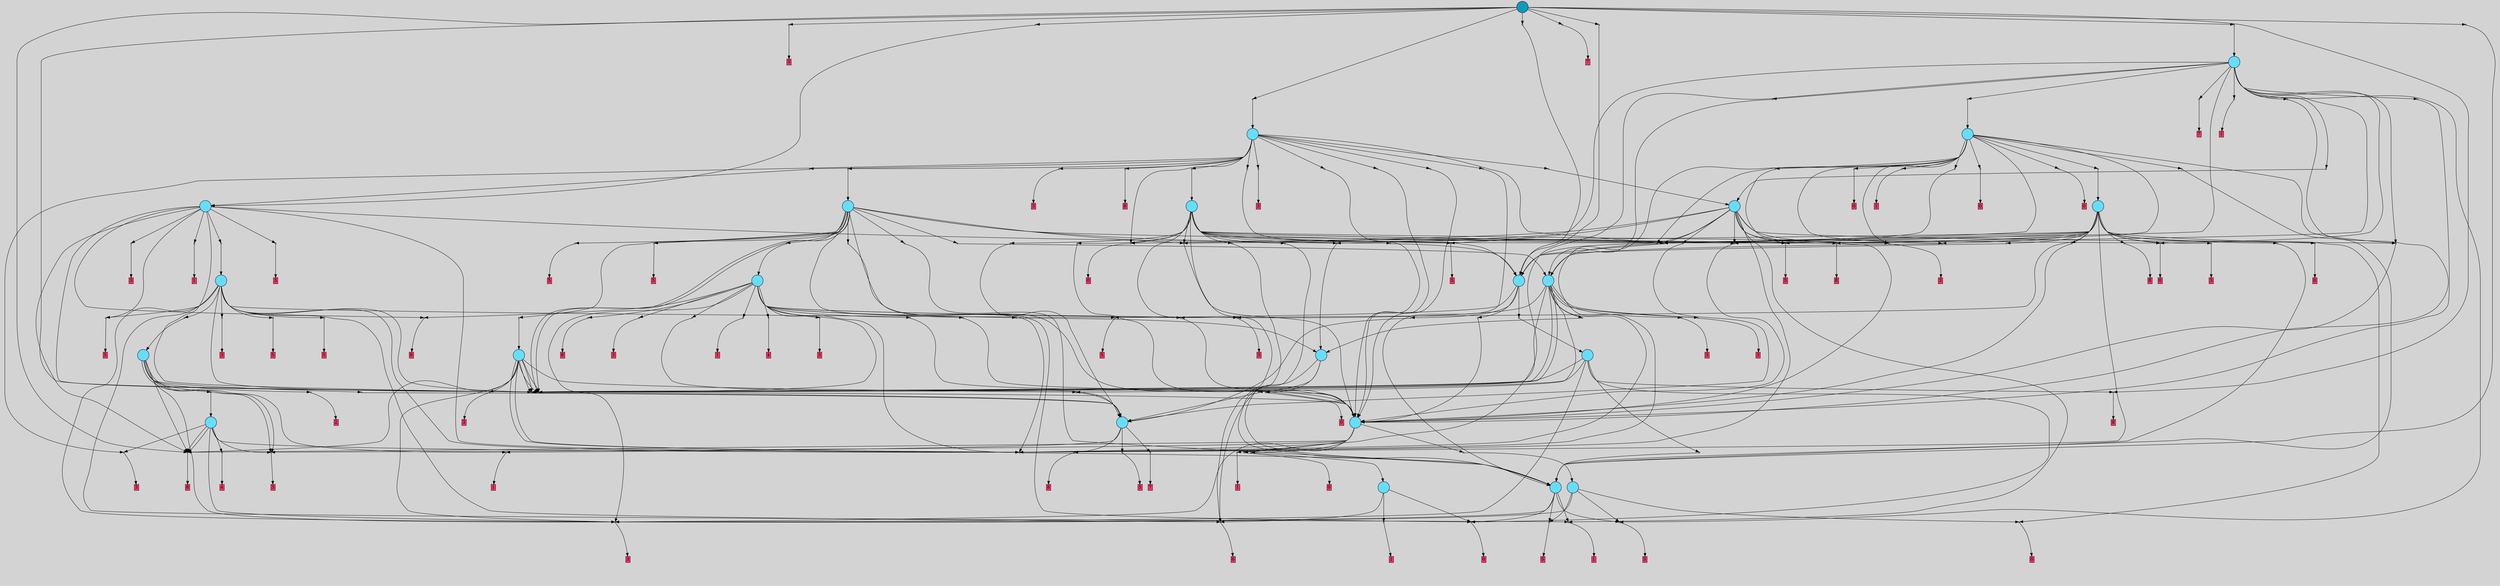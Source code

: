 // File exported with GEGELATI v1.3.1
// On the 2024-07-09 18:42:30
// With the MARL::MarlTPGGraphDotExporter
digraph{
	graph[pad = "0.212, 0.055" bgcolor = lightgray]
	node[shape=circle style = filled label = ""]
		T0 [fillcolor="#66ddff"]
		T19 [fillcolor="#66ddff"]
		T26 [fillcolor="#66ddff"]
		T32 [fillcolor="#66ddff"]
		T38 [fillcolor="#66ddff"]
		T47 [fillcolor="#66ddff"]
		T57 [fillcolor="#66ddff"]
		T74 [fillcolor="#66ddff"]
		T102 [fillcolor="#66ddff"]
		T117 [fillcolor="#66ddff"]
		T121 [fillcolor="#66ddff"]
		T123 [fillcolor="#66ddff"]
		T135 [fillcolor="#66ddff"]
		T148 [fillcolor="#66ddff"]
		T192 [fillcolor="#66ddff"]
		T202 [fillcolor="#66ddff"]
		T235 [fillcolor="#66ddff"]
		T241 [fillcolor="#66ddff"]
		T270 [fillcolor="#66ddff"]
		T276 [fillcolor="#66ddff"]
		T309 [fillcolor="#66ddff"]
		T319 [fillcolor="#66ddff"]
		T369 [fillcolor="#1199bb"]
		P14982 [fillcolor="#cccccc" shape=point] //
		I14982 [shape=box style=invis label="3|5&3|7#0|1&#92;n4|1&0|7#4|5&#92;n1|3&1|4#2|3&#92;n1|1&0|2#3|4&#92;n7|3&3|3#0|1&#92;n3|7&2|7#2|6&#92;n3|3&2|3#4|0&#92;n1|3&0|3#2|5&#92;n8|2&0|5#1|4&#92;n6|7&1|7#0|6&#92;n"]
		P14982 -> I14982[style=invis]
		A7862 [fillcolor="#ff3366" shape=box margin=0.03 width=0 height=0 label="0"]
		T0 -> P14982 -> A7862
		P14983 [fillcolor="#cccccc" shape=point] //
		I14983 [shape=box style=invis label="6|0&3|0#2|1&#92;n1|7&3|1#3|1&#92;n5|4&0|4#0|7&#92;n0|3&1|2#2|2&#92;n4|6&2|4#4|0&#92;n7|6&3|5#2|5&#92;n"]
		P14983 -> I14983[style=invis]
		A7863 [fillcolor="#ff3366" shape=box margin=0.03 width=0 height=0 label="1"]
		T0 -> P14983 -> A7863
		P14984 [fillcolor="#cccccc" shape=point] //
		I14984 [shape=box style=invis label="3|1&0|4#3|4&#92;n1|2&4|5#2|0&#92;n6|4&2|5#3|5&#92;n"]
		P14984 -> I14984[style=invis]
		A7864 [fillcolor="#ff3366" shape=box margin=0.03 width=0 height=0 label="6"]
		T0 -> P14984 -> A7864
		P14985 [fillcolor="#cccccc" shape=point] //
		I14985 [shape=box style=invis label="6|3&0|3#4|1&#92;n"]
		P14985 -> I14985[style=invis]
		A7865 [fillcolor="#ff3366" shape=box margin=0.03 width=0 height=0 label="7"]
		T19 -> P14985 -> A7865
		P14986 [fillcolor="#cccccc" shape=point] //
		I14986 [shape=box style=invis label="4|0&4|3#3|2&#92;n7|0&1|3#0|3&#92;n7|2&4|1#0|1&#92;n"]
		P14986 -> I14986[style=invis]
		A7866 [fillcolor="#ff3366" shape=box margin=0.03 width=0 height=0 label="8"]
		T19 -> P14986 -> A7866
		P14987 [fillcolor="#cccccc" shape=point] //
		I14987 [shape=box style=invis label="7|0&2|5#3|2&#92;n2|6&1|6#2|5&#92;n2|3&2|3#4|5&#92;n"]
		P14987 -> I14987[style=invis]
		A7867 [fillcolor="#ff3366" shape=box margin=0.03 width=0 height=0 label="3"]
		T19 -> P14987 -> A7867
		P14988 [fillcolor="#cccccc" shape=point] //
		I14988 [shape=box style=invis label="6|0&3|0#2|1&#92;n6|5&3|4#4|0&#92;n1|7&3|1#3|1&#92;n7|6&3|5#2|5&#92;n0|3&1|2#2|2&#92;n4|0&2|4#4|0&#92;n5|4&0|4#0|7&#92;n"]
		P14988 -> I14988[style=invis]
		A7868 [fillcolor="#ff3366" shape=box margin=0.03 width=0 height=0 label="1"]
		T19 -> P14988 -> A7868
		P14989 [fillcolor="#cccccc" shape=point] //
		I14989 [shape=box style=invis label="5|4&2|5#3|6&#92;n7|0&2|5#3|2&#92;n2|6&1|6#2|5&#92;n"]
		P14989 -> I14989[style=invis]
		A7869 [fillcolor="#ff3366" shape=box margin=0.03 width=0 height=0 label="3"]
		T26 -> P14989 -> A7869
		P14990 [fillcolor="#cccccc" shape=point] //
		I14990 [shape=box style=invis label="1|6&4|3#1|7&#92;n1|3&0|6#3|3&#92;n2|6&3|3#1|2&#92;n5|6&2|2#3|0&#92;n4|6&3|7#0|1&#92;n3|2&4|2#2|1&#92;n8|3&1|6#4|3&#92;n"]
		P14990 -> I14990[style=invis]
		A7870 [fillcolor="#ff3366" shape=box margin=0.03 width=0 height=0 label="5"]
		T26 -> P14990 -> A7870
		P14991 [fillcolor="#cccccc" shape=point] //
		I14991 [shape=box style=invis label="7|0&2|1#0|2&#92;n0|4&1|4#4|6&#92;n7|1&3|3#4|3&#92;n4|6&2|2#1|1&#92;n4|7&3|5#1|3&#92;n1|4&0|7#0|3&#92;n8|3&2|6#4|5&#92;n"]
		P14991 -> I14991[style=invis]
		A7871 [fillcolor="#ff3366" shape=box margin=0.03 width=0 height=0 label="5"]
		T26 -> P14991 -> A7871
		T26 -> P14982
		P14992 [fillcolor="#cccccc" shape=point] //
		I14992 [shape=box style=invis label="6|2&4|0#0|0&#92;n6|1&1|4#0|6&#92;n2|4&3|1#1|6&#92;n2|1&1|3#4|3&#92;n6|4&1|7#0|2&#92;n7|2&0|3#4|5&#92;n5|7&1|4#0|1&#92;n0|2&2|6#1|4&#92;n7|1&1|0#1|7&#92;n2|7&3|3#1|4&#92;n"]
		P14992 -> I14992[style=invis]
		A7872 [fillcolor="#ff3366" shape=box margin=0.03 width=0 height=0 label="1"]
		T26 -> P14992 -> A7872
		T32 -> P14990
		T32 -> P14991
		T32 -> P14989
		P14993 [fillcolor="#cccccc" shape=point] //
		I14993 [shape=box style=invis label="0|3&0|6#2|2&#92;n5|3&2|6#0|2&#92;n6|0&4|1#1|4&#92;n8|4&2|6#4|6&#92;n2|4&2|7#2|4&#92;n2|4&4|6#3|2&#92;n"]
		P14993 -> I14993[style=invis]
		A7873 [fillcolor="#ff3366" shape=box margin=0.03 width=0 height=0 label="0"]
		T32 -> P14993 -> A7873
		T38 -> P14984
		P14994 [fillcolor="#cccccc" shape=point] //
		I14994 [shape=box style=invis label="8|1&3|4#2|4&#92;n4|4&1|6#4|0&#92;n5|0&4|5#2|3&#92;n1|7&1|2#1|5&#92;n1|1&1|5#3|4&#92;n1|6&1|5#0|7&#92;n3|3&2|7#2|3&#92;n"]
		P14994 -> I14994[style=invis]
		A7874 [fillcolor="#ff3366" shape=box margin=0.03 width=0 height=0 label="0"]
		T38 -> P14994 -> A7874
		P14995 [fillcolor="#cccccc" shape=point] //
		I14995 [shape=box style=invis label="3|0&0|2#4|7&#92;n7|4&4|3#2|0&#92;n5|4&0|6#3|4&#92;n8|0&4|2#2|3&#92;n2|6&2|5#2|5&#92;n"]
		P14995 -> I14995[style=invis]
		T38 -> P14995 -> T19
		P14996 [fillcolor="#cccccc" shape=point] //
		I14996 [shape=box style=invis label="2|0&4|2#1|2&#92;n2|7&1|1#1|3&#92;n8|1&0|0#1|0&#92;n4|6&4|6#2|6&#92;n"]
		P14996 -> I14996[style=invis]
		T47 -> P14996 -> T32
		P14997 [fillcolor="#cccccc" shape=point] //
		I14997 [shape=box style=invis label="0|0&1|4#1|6&#92;n"]
		P14997 -> I14997[style=invis]
		A7875 [fillcolor="#ff3366" shape=box margin=0.03 width=0 height=0 label="3"]
		T47 -> P14997 -> A7875
		P14998 [fillcolor="#cccccc" shape=point] //
		I14998 [shape=box style=invis label="7|2&4|4#2|4&#92;n0|0&1|4#1|2&#92;n5|1&4|6#4|2&#92;n2|3&4|2#4|5&#92;n0|2&1|5#3|6&#92;n6|1&1|3#4|3&#92;n5|7&2|3#1|1&#92;n"]
		P14998 -> I14998[style=invis]
		T47 -> P14998 -> T0
		P14999 [fillcolor="#cccccc" shape=point] //
		I14999 [shape=box style=invis label="8|0&2|1#1|2&#92;n"]
		P14999 -> I14999[style=invis]
		A7876 [fillcolor="#ff3366" shape=box margin=0.03 width=0 height=0 label="8"]
		T47 -> P14999 -> A7876
		P15000 [fillcolor="#cccccc" shape=point] //
		I15000 [shape=box style=invis label="3|2&1|7#2|3&#92;n1|2&0|1#2|3&#92;n7|7&3|4#0|6&#92;n1|5&2|6#2|6&#92;n6|7&1|7#0|7&#92;n7|0&3|4#2|3&#92;n8|2&4|1#1|4&#92;n0|4&3|7#1|1&#92;n"]
		P15000 -> I15000[style=invis]
		A7877 [fillcolor="#ff3366" shape=box margin=0.03 width=0 height=0 label="0"]
		T47 -> P15000 -> A7877
		P15001 [fillcolor="#cccccc" shape=point] //
		I15001 [shape=box style=invis label="6|0&3|0#2|1&#92;n5|6&0|4#0|7&#92;n0|3&1|2#2|2&#92;n1|1&3|1#3|1&#92;n6|5&3|0#4|3&#92;n4|2&2|2#4|1&#92;n"]
		P15001 -> I15001[style=invis]
		A7878 [fillcolor="#ff3366" shape=box margin=0.03 width=0 height=0 label="1"]
		T47 -> P15001 -> A7878
		T47 -> P14989
		P15002 [fillcolor="#cccccc" shape=point] //
		I15002 [shape=box style=invis label="2|6&1|6#1|5&#92;n7|0&2|5#3|2&#92;n"]
		P15002 -> I15002[style=invis]
		A7879 [fillcolor="#ff3366" shape=box margin=0.03 width=0 height=0 label="3"]
		T57 -> P15002 -> A7879
		P15003 [fillcolor="#cccccc" shape=point] //
		I15003 [shape=box style=invis label="2|0&4|4#3|0&#92;n"]
		P15003 -> I15003[style=invis]
		T57 -> P15003 -> T26
		T57 -> P14999
		T57 -> P14989
		T57 -> P14997
		P15004 [fillcolor="#cccccc" shape=point] //
		I15004 [shape=box style=invis label="6|2&1|3#4|3&#92;n0|3&4|2#4|5&#92;n1|3&0|4#2|6&#92;n5|4&2|3#1|1&#92;n3|6&0|5#0|4&#92;n2|4&1|6#0|4&#92;n5|3&4|0#3|1&#92;n0|1&4|3#3|4&#92;n5|1&2|0#3|2&#92;n"]
		P15004 -> I15004[style=invis]
		A7880 [fillcolor="#ff3366" shape=box margin=0.03 width=0 height=0 label="4"]
		T57 -> P15004 -> A7880
		T57 -> P14999
		T74 -> P14997
		T74 -> P14999
		P15005 [fillcolor="#cccccc" shape=point] //
		I15005 [shape=box style=invis label="6|7&1|7#0|7&#92;n1|2&0|1#2|3&#92;n7|7&3|4#0|6&#92;n3|3&1|7#2|3&#92;n7|0&3|4#2|3&#92;n8|2&4|1#1|4&#92;n0|4&3|7#1|1&#92;n"]
		P15005 -> I15005[style=invis]
		T74 -> P15005 -> T57
		P15006 [fillcolor="#cccccc" shape=point] //
		I15006 [shape=box style=invis label="2|6&3|0#1|7&#92;n2|6&2|5#4|5&#92;n7|4&4|3#2|0&#92;n8|0&4|2#2|3&#92;n5|4&0|6#3|4&#92;n3|0&0|2#1|7&#92;n"]
		P15006 -> I15006[style=invis]
		A7881 [fillcolor="#ff3366" shape=box margin=0.03 width=0 height=0 label="2"]
		T74 -> P15006 -> A7881
		T74 -> P14997
		T74 -> P14989
		P15007 [fillcolor="#cccccc" shape=point] //
		I15007 [shape=box style=invis label="4|5&2|1#0|5&#92;n8|0&2|1#1|2&#92;n"]
		P15007 -> I15007[style=invis]
		T74 -> P15007 -> T19
		T74 -> P14988
		P15008 [fillcolor="#cccccc" shape=point] //
		I15008 [shape=box style=invis label="7|6&2|4#2|1&#92;n5|3&2|5#3|6&#92;n7|0&2|5#3|0&#92;n7|0&0|6#2|4&#92;n2|7&3|5#0|5&#92;n"]
		P15008 -> I15008[style=invis]
		A7882 [fillcolor="#ff3366" shape=box margin=0.03 width=0 height=0 label="3"]
		T102 -> P15008 -> A7882
		P15009 [fillcolor="#cccccc" shape=point] //
		I15009 [shape=box style=invis label="5|5&3|7#3|0&#92;n8|3&1|2#0|4&#92;n8|3&1|6#4|3&#92;n4|6&0|7#0|1&#92;n3|2&0|2#2|1&#92;n3|5&0|2#2|6&#92;n1|6&4|3#0|3&#92;n5|0&4|0#2|2&#92;n7|3&0|7#1|7&#92;n0|4&4|6#1|7&#92;n"]
		P15009 -> I15009[style=invis]
		A7883 [fillcolor="#ff3366" shape=box margin=0.03 width=0 height=0 label="5"]
		T102 -> P15009 -> A7883
		P15010 [fillcolor="#cccccc" shape=point] //
		I15010 [shape=box style=invis label="6|0&1|5#0|1&#92;n3|2&4|2#2|1&#92;n5|6&2|2#3|0&#92;n1|6&4|3#1|7&#92;n4|6&3|7#0|1&#92;n2|6&3|3#1|2&#92;n3|7&2|2#0|0&#92;n8|3&1|6#4|3&#92;n"]
		P15010 -> I15010[style=invis]
		A7884 [fillcolor="#ff3366" shape=box margin=0.03 width=0 height=0 label="5"]
		T102 -> P15010 -> A7884
		P15011 [fillcolor="#cccccc" shape=point] //
		I15011 [shape=box style=invis label="1|0&4|5#2|5&#92;n1|4&3|0#0|0&#92;n3|5&0|2#4|5&#92;n3|7&2|2#3|3&#92;n4|7&0|3#0|2&#92;n"]
		P15011 -> I15011[style=invis]
		T102 -> P15011 -> T74
		T102 -> P14992
		P15012 [fillcolor="#cccccc" shape=point] //
		I15012 [shape=box style=invis label="0|6&2|2#4|1&#92;n0|6&4|4#4|6&#92;n7|5&2|1#0|2&#92;n0|0&2|4#2|5&#92;n8|3&2|6#4|5&#92;n4|7&1|1#1|5&#92;n4|7&3|3#1|3&#92;n4|7&2|3#0|3&#92;n"]
		P15012 -> I15012[style=invis]
		A7885 [fillcolor="#ff3366" shape=box margin=0.03 width=0 height=0 label="5"]
		T102 -> P15012 -> A7885
		P15013 [fillcolor="#cccccc" shape=point] //
		I15013 [shape=box style=invis label="0|0&1|1#1|6&#92;n"]
		P15013 -> I15013[style=invis]
		T102 -> P15013 -> T47
		P15014 [fillcolor="#cccccc" shape=point] //
		I15014 [shape=box style=invis label="6|0&1|1#0|1&#92;n1|3&0|6#3|3&#92;n2|6&3|3#1|2&#92;n5|6&2|2#3|0&#92;n1|6&4|3#1|7&#92;n4|6&3|7#0|1&#92;n3|2&4|2#2|1&#92;n8|3&1|6#4|3&#92;n"]
		P15014 -> I15014[style=invis]
		A7886 [fillcolor="#ff3366" shape=box margin=0.03 width=0 height=0 label="5"]
		T102 -> P15014 -> A7886
		T102 -> P14989
		T102 -> P15003
		P15015 [fillcolor="#cccccc" shape=point] //
		I15015 [shape=box style=invis label="5|7&2|0#4|5&#92;n0|5&4|6#3|0&#92;n8|0&2|3#3|6&#92;n"]
		P15015 -> I15015[style=invis]
		T102 -> P15015 -> T19
		T102 -> P14984
		T117 -> P15015
		P15016 [fillcolor="#cccccc" shape=point] //
		I15016 [shape=box style=invis label="7|0&4|4#3|0&#92;n5|3&0|7#3|3&#92;n"]
		P15016 -> I15016[style=invis]
		T117 -> P15016 -> T26
		T117 -> P15013
		T117 -> P14982
		T117 -> P14989
		P15017 [fillcolor="#cccccc" shape=point] //
		I15017 [shape=box style=invis label="6|0&2|1#1|2&#92;n"]
		P15017 -> I15017[style=invis]
		A7887 [fillcolor="#ff3366" shape=box margin=0.03 width=0 height=0 label="8"]
		T117 -> P15017 -> A7887
		P15018 [fillcolor="#cccccc" shape=point] //
		I15018 [shape=box style=invis label="7|0&4|1#3|1&#92;n8|2&2|2#0|7&#92;n7|7&4|3#4|1&#92;n"]
		P15018 -> I15018[style=invis]
		T121 -> P15018 -> T38
		T121 -> P15013
		T121 -> P15015
		P15019 [fillcolor="#cccccc" shape=point] //
		I15019 [shape=box style=invis label="5|7&1|4#0|1&#92;n6|0&2|6#3|0&#92;n6|3&1|4#0|5&#92;n6|5&0|3#0|0&#92;n5|5&0|5#1|2&#92;n4|2&2|3#1|5&#92;n1|5&3|4#0|1&#92;n6|4&0|7#0|2&#92;n2|7&1|2#1|4&#92;n"]
		P15019 -> I15019[style=invis]
		A7888 [fillcolor="#ff3366" shape=box margin=0.03 width=0 height=0 label="1"]
		T121 -> P15019 -> A7888
		P15020 [fillcolor="#cccccc" shape=point] //
		I15020 [shape=box style=invis label="3|3&2|1#1|2&#92;n"]
		P15020 -> I15020[style=invis]
		A7889 [fillcolor="#ff3366" shape=box margin=0.03 width=0 height=0 label="8"]
		T121 -> P15020 -> A7889
		T121 -> P15003
		P15021 [fillcolor="#cccccc" shape=point] //
		I15021 [shape=box style=invis label="5|4&2|5#3|6&#92;n7|0&2|5#1|2&#92;n4|0&3|6#0|1&#92;n2|6&1|6#2|5&#92;n"]
		P15021 -> I15021[style=invis]
		A7890 [fillcolor="#ff3366" shape=box margin=0.03 width=0 height=0 label="3"]
		T121 -> P15021 -> A7890
		T121 -> P14999
		P15022 [fillcolor="#cccccc" shape=point] //
		I15022 [shape=box style=invis label="6|1&3|6#0|7&#92;n6|4&2|5#1|1&#92;n7|0&2|6#4|5&#92;n"]
		P15022 -> I15022[style=invis]
		A7891 [fillcolor="#ff3366" shape=box margin=0.03 width=0 height=0 label="3"]
		T121 -> P15022 -> A7891
		T121 -> P15010
		P15023 [fillcolor="#cccccc" shape=point] //
		I15023 [shape=box style=invis label="0|0&2|5#0|2&#92;n4|4&2|6#3|5&#92;n3|3&1|7#4|2&#92;n5|3&0|3#3|6&#92;n"]
		P15023 -> I15023[style=invis]
		T121 -> P15023 -> T102
		P15024 [fillcolor="#cccccc" shape=point] //
		I15024 [shape=box style=invis label="0|0&1|1#4|6&#92;n"]
		P15024 -> I15024[style=invis]
		T123 -> P15024 -> T47
		P15025 [fillcolor="#cccccc" shape=point] //
		I15025 [shape=box style=invis label="5|4&2|4#3|6&#92;n3|0&0|4#1|3&#92;n5|2&3|3#3|5&#92;n2|6&1|0#2|5&#92;n1|4&0|2#1|5&#92;n"]
		P15025 -> I15025[style=invis]
		T123 -> P15025 -> T117
		T123 -> P15012
		P15026 [fillcolor="#cccccc" shape=point] //
		I15026 [shape=box style=invis label="2|0&2|0#3|2&#92;n6|6&1|4#4|6&#92;n4|6&2|4#1|4&#92;n"]
		P15026 -> I15026[style=invis]
		T123 -> P15026 -> T19
		P15027 [fillcolor="#cccccc" shape=point] //
		I15027 [shape=box style=invis label="0|7&4|3#4|1&#92;n8|2&2|2#0|7&#92;n7|0&4|1#3|1&#92;n7|2&4|7#1|3&#92;n"]
		P15027 -> I15027[style=invis]
		T135 -> P15027 -> T38
		T135 -> P15003
		P15028 [fillcolor="#cccccc" shape=point] //
		I15028 [shape=box style=invis label="8|5&4|5#3|3&#92;n7|0&2|5#3|2&#92;n5|4&2|5#3|6&#92;n2|6&1|6#3|5&#92;n"]
		P15028 -> I15028[style=invis]
		A7892 [fillcolor="#ff3366" shape=box margin=0.03 width=0 height=0 label="3"]
		T135 -> P15028 -> A7892
		T135 -> P15013
		P15029 [fillcolor="#cccccc" shape=point] //
		I15029 [shape=box style=invis label="3|2&1|0#4|6&#92;n2|5&3|6#4|7&#92;n7|4&2|5#3|7&#92;n6|0&3|1#1|4&#92;n6|5&0|7#4|2&#92;n"]
		P15029 -> I15029[style=invis]
		A7893 [fillcolor="#ff3366" shape=box margin=0.03 width=0 height=0 label="3"]
		T135 -> P15029 -> A7893
		T135 -> P15015
		P15030 [fillcolor="#cccccc" shape=point] //
		I15030 [shape=box style=invis label="4|3&3|2#1|4&#92;n1|1&4|5#2|5&#92;n3|0&4|7#2|3&#92;n1|7&0|1#4|2&#92;n"]
		P15030 -> I15030[style=invis]
		A7894 [fillcolor="#ff3366" shape=box margin=0.03 width=0 height=0 label="3"]
		T135 -> P15030 -> A7894
		T135 -> P15013
		P15031 [fillcolor="#cccccc" shape=point] //
		I15031 [shape=box style=invis label="3|0&3|1#1|2&#92;n"]
		P15031 -> I15031[style=invis]
		T135 -> P15031 -> T19
		T135 -> P15029
		T148 -> P15003
		T148 -> P14989
		T148 -> P15013
		T148 -> P15015
		P15032 [fillcolor="#cccccc" shape=point] //
		I15032 [shape=box style=invis label="1|7&0|1#4|2&#92;n1|3&3|2#1|4&#92;n3|0&4|7#2|3&#92;n1|1&0|5#2|5&#92;n"]
		P15032 -> I15032[style=invis]
		A7895 [fillcolor="#ff3366" shape=box margin=0.03 width=0 height=0 label="3"]
		T148 -> P15032 -> A7895
		T148 -> P15013
		T148 -> P15031
		T148 -> P15003
		T148 -> P14999
		T148 -> P15015
		P15033 [fillcolor="#cccccc" shape=point] //
		I15033 [shape=box style=invis label="3|3&2|3#4|3&#92;n6|5&0|2#4|5&#92;n3|2&2|7#2|7&#92;n8|1&1|1#2|5&#92;n0|0&4|4#4|1&#92;n7|2&4|7#1|3&#92;n0|6&4|7#3|5&#92;n"]
		P15033 -> I15033[style=invis]
		T192 -> P15033 -> T38
		T192 -> P15003
		P15034 [fillcolor="#cccccc" shape=point] //
		I15034 [shape=box style=invis label="1|0&1|1#1|6&#92;n"]
		P15034 -> I15034[style=invis]
		T192 -> P15034 -> T47
		P15035 [fillcolor="#cccccc" shape=point] //
		I15035 [shape=box style=invis label="2|1&4|5#4|3&#92;n8|0&2|3#3|6&#92;n5|7&3|0#4|5&#92;n"]
		P15035 -> I15035[style=invis]
		T192 -> P15035 -> T19
		T192 -> P15030
		P15036 [fillcolor="#cccccc" shape=point] //
		I15036 [shape=box style=invis label="0|0&1|1#3|2&#92;n"]
		P15036 -> I15036[style=invis]
		T192 -> P15036 -> T47
		P15037 [fillcolor="#cccccc" shape=point] //
		I15037 [shape=box style=invis label="6|0&2|2#0|7&#92;n0|4&4|1#3|6&#92;n1|1&0|3#4|3&#92;n4|2&1|4#0|7&#92;n"]
		P15037 -> I15037[style=invis]
		A7896 [fillcolor="#ff3366" shape=box margin=0.03 width=0 height=0 label="1"]
		T192 -> P15037 -> A7896
		P15038 [fillcolor="#cccccc" shape=point] //
		I15038 [shape=box style=invis label="7|0&2|1#3|6&#92;n6|3&4|1#4|4&#92;n"]
		P15038 -> I15038[style=invis]
		A7897 [fillcolor="#ff3366" shape=box margin=0.03 width=0 height=0 label="4"]
		T192 -> P15038 -> A7897
		P15039 [fillcolor="#cccccc" shape=point] //
		I15039 [shape=box style=invis label="0|0&2|5#3|2&#92;n4|2&4|0#4|0&#92;n7|2&3|0#2|6&#92;n"]
		P15039 -> I15039[style=invis]
		A7898 [fillcolor="#ff3366" shape=box margin=0.03 width=0 height=0 label="3"]
		T192 -> P15039 -> A7898
		P15040 [fillcolor="#cccccc" shape=point] //
		I15040 [shape=box style=invis label="2|0&2|1#4|2&#92;n"]
		P15040 -> I15040[style=invis]
		A7899 [fillcolor="#ff3366" shape=box margin=0.03 width=0 height=0 label="8"]
		T192 -> P15040 -> A7899
		P15041 [fillcolor="#cccccc" shape=point] //
		I15041 [shape=box style=invis label="2|6&1|6#2|5&#92;n5|4&2|5#3|6&#92;n6|0&4|6#4|0&#92;n"]
		P15041 -> I15041[style=invis]
		A7900 [fillcolor="#ff3366" shape=box margin=0.03 width=0 height=0 label="3"]
		T192 -> P15041 -> A7900
		T192 -> P14989
		T192 -> P15020
		P15042 [fillcolor="#cccccc" shape=point] //
		I15042 [shape=box style=invis label="0|4&2|3#3|6&#92;n0|0&1|1#1|2&#92;n"]
		P15042 -> I15042[style=invis]
		T192 -> P15042 -> T47
		T192 -> P15013
		T202 -> P15013
		P15043 [fillcolor="#cccccc" shape=point] //
		I15043 [shape=box style=invis label="4|3&3|2#1|4&#92;n3|0&4|3#2|3&#92;n2|0&1|0#3|0&#92;n4|4&1|3#3|3&#92;n1|1&4|5#2|5&#92;n"]
		P15043 -> I15043[style=invis]
		T202 -> P15043 -> T192
		P15044 [fillcolor="#cccccc" shape=point] //
		I15044 [shape=box style=invis label="2|6&0|1#1|5&#92;n5|0&2|2#2|0&#92;n"]
		P15044 -> I15044[style=invis]
		T202 -> P15044 -> T47
		P15045 [fillcolor="#cccccc" shape=point] //
		I15045 [shape=box style=invis label="4|0&2|1#3|1&#92;n8|7&4|3#4|0&#92;n4|5&4|1#2|7&#92;n"]
		P15045 -> I15045[style=invis]
		T202 -> P15045 -> T135
		P15046 [fillcolor="#cccccc" shape=point] //
		I15046 [shape=box style=invis label="3|6&1|0#0|3&#92;n1|0&0|6#0|1&#92;n8|4&2|7#3|6&#92;n"]
		P15046 -> I15046[style=invis]
		T202 -> P15046 -> T123
		P15047 [fillcolor="#cccccc" shape=point] //
		I15047 [shape=box style=invis label="1|0&4|4#3|0&#92;n"]
		P15047 -> I15047[style=invis]
		T202 -> P15047 -> T26
		T202 -> P15003
		P15048 [fillcolor="#cccccc" shape=point] //
		I15048 [shape=box style=invis label="0|0&0|1#4|6&#92;n"]
		P15048 -> I15048[style=invis]
		T202 -> P15048 -> T47
		P15049 [fillcolor="#cccccc" shape=point] //
		I15049 [shape=box style=invis label="5|3&4|5#2|6&#92;n5|6&2|2#3|0&#92;n1|6&4|3#1|7&#92;n8|3&1|6#4|3&#92;n1|0&1|1#0|1&#92;n5|1&3|5#4|7&#92;n4|6&1|5#3|0&#92;n5|0&1|5#2|7&#92;n3|2&4|2#2|1&#92;n2|6&3|3#1|2&#92;n"]
		P15049 -> I15049[style=invis]
		A7901 [fillcolor="#ff3366" shape=box margin=0.03 width=0 height=0 label="5"]
		T202 -> P15049 -> A7901
		P15050 [fillcolor="#cccccc" shape=point] //
		I15050 [shape=box style=invis label="2|0&2|1#1|2&#92;n"]
		P15050 -> I15050[style=invis]
		A7902 [fillcolor="#ff3366" shape=box margin=0.03 width=0 height=0 label="8"]
		T202 -> P15050 -> A7902
		P15051 [fillcolor="#cccccc" shape=point] //
		I15051 [shape=box style=invis label="5|5&3|7#3|0&#92;n8|3&1|2#0|4&#92;n8|3&1|6#4|3&#92;n3|6&0|2#2|6&#92;n1|6&4|3#0|3&#92;n4|6&0|7#4|1&#92;n3|2&0|2#2|1&#92;n5|0&4|0#2|2&#92;n7|3&0|7#1|7&#92;n0|4&4|6#1|7&#92;n"]
		P15051 -> I15051[style=invis]
		A7903 [fillcolor="#ff3366" shape=box margin=0.03 width=0 height=0 label="5"]
		T202 -> P15051 -> A7903
		T202 -> P15013
		T202 -> P14982
		T202 -> P15049
		P15052 [fillcolor="#cccccc" shape=point] //
		I15052 [shape=box style=invis label="2|0&4|4#3|4&#92;n"]
		P15052 -> I15052[style=invis]
		T202 -> P15052 -> T148
		P15053 [fillcolor="#cccccc" shape=point] //
		I15053 [shape=box style=invis label="0|0&1|1#1|6&#92;n7|0&0|2#1|5&#92;n"]
		P15053 -> I15053[style=invis]
		T235 -> P15053 -> T47
		P15054 [fillcolor="#cccccc" shape=point] //
		I15054 [shape=box style=invis label="4|3&3|2#1|4&#92;n1|1&4|5#2|5&#92;n4|4&1|3#3|3&#92;n3|0&4|3#2|3&#92;n"]
		P15054 -> I15054[style=invis]
		A7904 [fillcolor="#ff3366" shape=box margin=0.03 width=0 height=0 label="3"]
		T235 -> P15054 -> A7904
		T235 -> P15044
		P15055 [fillcolor="#cccccc" shape=point] //
		I15055 [shape=box style=invis label="4|0&2|1#3|1&#92;n4|2&4|1#2|7&#92;n8|7&4|3#4|0&#92;n"]
		P15055 -> I15055[style=invis]
		T235 -> P15055 -> T135
		T235 -> P15046
		P15056 [fillcolor="#cccccc" shape=point] //
		I15056 [shape=box style=invis label="5|0&4|4#3|0&#92;n6|3&1|1#2|3&#92;n"]
		P15056 -> I15056[style=invis]
		T235 -> P15056 -> T26
		T235 -> P15003
		P15057 [fillcolor="#cccccc" shape=point] //
		I15057 [shape=box style=invis label="2|0&2|0#3|2&#92;n3|5&4|6#1|7&#92;n"]
		P15057 -> I15057[style=invis]
		T235 -> P15057 -> T47
		P15058 [fillcolor="#cccccc" shape=point] //
		I15058 [shape=box style=invis label="5|3&4|5#2|6&#92;n5|6&2|2#3|0&#92;n4|6&1|5#3|0&#92;n8|3&1|6#4|3&#92;n1|0&1|1#0|1&#92;n5|1&3|5#4|7&#92;n1|6&4|3#2|7&#92;n5|0&1|5#2|7&#92;n3|2&4|2#2|1&#92;n2|6&3|3#1|2&#92;n"]
		P15058 -> I15058[style=invis]
		A7905 [fillcolor="#ff3366" shape=box margin=0.03 width=0 height=0 label="5"]
		T235 -> P15058 -> A7905
		P15059 [fillcolor="#cccccc" shape=point] //
		I15059 [shape=box style=invis label="1|1&0|2#3|4&#92;n1|5&0|6#4|0&#92;n6|2&1|4#2|2&#92;n3|5&0|5#4|2&#92;n3|7&2|7#2|6&#92;n2|2&3|0#0|3&#92;n4|6&3|1#4|1&#92;n4|0&2|6#4|0&#92;n3|3&2|3#2|0&#92;n8|6&0|3#2|7&#92;n"]
		P15059 -> I15059[style=invis]
		A7906 [fillcolor="#ff3366" shape=box margin=0.03 width=0 height=0 label="0"]
		T235 -> P15059 -> A7906
		P15060 [fillcolor="#cccccc" shape=point] //
		I15060 [shape=box style=invis label="1|2&0|4#4|7&#92;n8|0&0|7#0|3&#92;n5|0&3|0#3|7&#92;n"]
		P15060 -> I15060[style=invis]
		A7907 [fillcolor="#ff3366" shape=box margin=0.03 width=0 height=0 label="0"]
		T235 -> P15060 -> A7907
		T235 -> P15042
		P15061 [fillcolor="#cccccc" shape=point] //
		I15061 [shape=box style=invis label="3|6&1|0#0|3&#92;n8|6&0|6#2|4&#92;n1|0&0|6#1|1&#92;n"]
		P15061 -> I15061[style=invis]
		T235 -> P15061 -> T123
		T235 -> P14993
		P15062 [fillcolor="#cccccc" shape=point] //
		I15062 [shape=box style=invis label="2|0&2|1#1|2&#92;n4|7&4|4#2|7&#92;n"]
		P15062 -> I15062[style=invis]
		A7908 [fillcolor="#ff3366" shape=box margin=0.03 width=0 height=0 label="8"]
		T235 -> P15062 -> A7908
		T241 -> P15053
		P15063 [fillcolor="#cccccc" shape=point] //
		I15063 [shape=box style=invis label="6|0&2|3#3|6&#92;n0|5&4|2#3|0&#92;n"]
		P15063 -> I15063[style=invis]
		T241 -> P15063 -> T19
		P15064 [fillcolor="#cccccc" shape=point] //
		I15064 [shape=box style=invis label="1|1&4|5#2|5&#92;n4|3&3|2#1|4&#92;n4|4&1|3#3|3&#92;n2|0&4|3#2|3&#92;n"]
		P15064 -> I15064[style=invis]
		A7909 [fillcolor="#ff3366" shape=box margin=0.03 width=0 height=0 label="3"]
		T241 -> P15064 -> A7909
		P15065 [fillcolor="#cccccc" shape=point] //
		I15065 [shape=box style=invis label="4|0&2|1#3|1&#92;n4|2&4|1#2|7&#92;n6|3&1|6#0|2&#92;n8|7&4|3#4|0&#92;n"]
		P15065 -> I15065[style=invis]
		T241 -> P15065 -> T135
		P15066 [fillcolor="#cccccc" shape=point] //
		I15066 [shape=box style=invis label="0|2&1|1#4|6&#92;n2|0&2|7#3|2&#92;n"]
		P15066 -> I15066[style=invis]
		T241 -> P15066 -> T47
		T241 -> P15058
		T241 -> P15050
		P15067 [fillcolor="#cccccc" shape=point] //
		I15067 [shape=box style=invis label="5|5&3|7#3|0&#92;n8|3&1|2#0|4&#92;n8|3&1|6#4|3&#92;n3|6&0|2#2|6&#92;n0|4&4|2#1|7&#92;n4|6&0|7#4|1&#92;n3|2&0|2#2|1&#92;n5|0&4|0#2|2&#92;n7|3&0|7#1|7&#92;n1|6&4|3#0|3&#92;n"]
		P15067 -> I15067[style=invis]
		A7910 [fillcolor="#ff3366" shape=box margin=0.03 width=0 height=0 label="5"]
		T241 -> P15067 -> A7910
		P15068 [fillcolor="#cccccc" shape=point] //
		I15068 [shape=box style=invis label="8|0&0|7#0|3&#92;n1|2&4|4#4|7&#92;n"]
		P15068 -> I15068[style=invis]
		A7911 [fillcolor="#ff3366" shape=box margin=0.03 width=0 height=0 label="0"]
		T241 -> P15068 -> A7911
		T241 -> P15046
		T241 -> P15003
		T241 -> P14992
		P15069 [fillcolor="#cccccc" shape=point] //
		I15069 [shape=box style=invis label="1|6&1|5#2|0&#92;n7|0&0|2#1|5&#92;n"]
		P15069 -> I15069[style=invis]
		T270 -> P15069 -> T47
		T270 -> P15064
		T270 -> P15065
		T270 -> P15066
		T270 -> P15050
		P15070 [fillcolor="#cccccc" shape=point] //
		I15070 [shape=box style=invis label="7|0&4|0#1|4&#92;n1|4&0|6#0|1&#92;n8|4&2|7#3|6&#92;n"]
		P15070 -> I15070[style=invis]
		T270 -> P15070 -> T123
		P15071 [fillcolor="#cccccc" shape=point] //
		I15071 [shape=box style=invis label="8|3&0|4#4|5&#92;n0|5&4|3#3|0&#92;n3|6&3|1#1|2&#92;n4|2&1|5#4|6&#92;n2|5&2|1#0|4&#92;n3|6&0|6#4|0&#92;n5|2&0|4#4|1&#92;n6|5&0|7#1|3&#92;n7|0&0|0#4|0&#92;n"]
		P15071 -> I15071[style=invis]
		A7912 [fillcolor="#ff3366" shape=box margin=0.03 width=0 height=0 label="1"]
		T270 -> P15071 -> A7912
		P15072 [fillcolor="#cccccc" shape=point] //
		I15072 [shape=box style=invis label="1|5&0|1#1|1&#92;n1|7&0|6#4|0&#92;n6|7&1|4#2|2&#92;n1|1&0|2#3|4&#92;n2|2&3|0#0|3&#92;n3|5&2|3#2|0&#92;n4|6&3|1#4|1&#92;n1|4&1|1#1|5&#92;n"]
		P15072 -> I15072[style=invis]
		A7913 [fillcolor="#ff3366" shape=box margin=0.03 width=0 height=0 label="0"]
		T270 -> P15072 -> A7913
		P15073 [fillcolor="#cccccc" shape=point] //
		I15073 [shape=box style=invis label="7|0&2|1#0|2&#92;n1|7&3|3#0|2&#92;n7|1&3|3#4|3&#92;n4|6&2|2#1|1&#92;n5|7&3|5#1|3&#92;n1|4&0|7#0|3&#92;n0|4&1|4#4|6&#92;n8|3&2|6#4|5&#92;n"]
		P15073 -> I15073[style=invis]
		T270 -> P15073 -> T235
		P15074 [fillcolor="#cccccc" shape=point] //
		I15074 [shape=box style=invis label="1|1&0|2#3|4&#92;n1|5&0|6#4|0&#92;n2|2&3|0#0|3&#92;n3|5&0|5#4|2&#92;n3|7&2|7#2|6&#92;n6|2&1|4#2|2&#92;n8|6&3|1#4|1&#92;n4|0&2|6#4|0&#92;n3|3&2|3#2|0&#92;n8|6&0|3#2|7&#92;n"]
		P15074 -> I15074[style=invis]
		A7914 [fillcolor="#ff3366" shape=box margin=0.03 width=0 height=0 label="0"]
		T270 -> P15074 -> A7914
		T270 -> P15046
		T270 -> P15055
		T270 -> P15003
		P15075 [fillcolor="#cccccc" shape=point] //
		I15075 [shape=box style=invis label="4|1&1|0#0|6&#92;n3|0&0|3#1|3&#92;n2|0&4|0#3|0&#92;n8|2&2|5#4|3&#92;n"]
		P15075 -> I15075[style=invis]
		T270 -> P15075 -> T26
		P15076 [fillcolor="#cccccc" shape=point] //
		I15076 [shape=box style=invis label="1|1&0|2#3|4&#92;n1|5&0|6#4|0&#92;n2|2&1|4#2|2&#92;n3|5&0|5#4|2&#92;n3|7&2|7#2|6&#92;n2|2&3|0#0|3&#92;n3|3&2|3#2|0&#92;n4|0&2|6#4|0&#92;n4|6&3|1#4|1&#92;n8|6&0|3#2|7&#92;n"]
		P15076 -> I15076[style=invis]
		A7915 [fillcolor="#ff3366" shape=box margin=0.03 width=0 height=0 label="0"]
		T270 -> P15076 -> A7915
		T276 -> P15053
		P15077 [fillcolor="#cccccc" shape=point] //
		I15077 [shape=box style=invis label="0|5&4|6#3|0&#92;n6|0&2|3#3|6&#92;n7|3&0|2#1|4&#92;n"]
		P15077 -> I15077[style=invis]
		T276 -> P15077 -> T19
		T276 -> P15044
		T276 -> P15046
		P15078 [fillcolor="#cccccc" shape=point] //
		I15078 [shape=box style=invis label="6|3&1|1#2|3&#92;n5|0&4|4#4|0&#92;n"]
		P15078 -> I15078[style=invis]
		T276 -> P15078 -> T26
		P15079 [fillcolor="#cccccc" shape=point] //
		I15079 [shape=box style=invis label="6|6&3|5#3|7&#92;n2|0&4|4#3|0&#92;n"]
		P15079 -> I15079[style=invis]
		T276 -> P15079 -> T26
		P15080 [fillcolor="#cccccc" shape=point] //
		I15080 [shape=box style=invis label="2|0&2|0#3|2&#92;n0|5&1|1#4|6&#92;n5|7&0|6#1|6&#92;n"]
		P15080 -> I15080[style=invis]
		T276 -> P15080 -> T47
		T276 -> P15058
		T276 -> P15050
		T276 -> P15067
		T276 -> P15059
		T276 -> P15068
		T276 -> P15042
		T276 -> P14984
		P15081 [fillcolor="#cccccc" shape=point] //
		I15081 [shape=box style=invis label="1|2&1|4#0|5&#92;n3|0&0|1#0|1&#92;n5|3&0|1#4|6&#92;n3|6&4|0#0|3&#92;n"]
		P15081 -> I15081[style=invis]
		T276 -> P15081 -> T123
		P15082 [fillcolor="#cccccc" shape=point] //
		I15082 [shape=box style=invis label="6|3&1|4#0|2&#92;n4|0&2|1#3|1&#92;n1|4&1|4#0|0&#92;n"]
		P15082 -> I15082[style=invis]
		T309 -> P15082 -> T135
		T309 -> P15066
		P15083 [fillcolor="#cccccc" shape=point] //
		I15083 [shape=box style=invis label="5|6&2|2#3|0&#92;n5|3&4|5#2|6&#92;n4|6&1|5#3|0&#92;n8|3&1|6#4|3&#92;n1|0&1|1#0|1&#92;n1|6&4|3#2|7&#92;n5|0&1|5#2|7&#92;n3|2&4|2#2|1&#92;n2|6&3|3#1|5&#92;n"]
		P15083 -> I15083[style=invis]
		T309 -> P15083 -> T241
		T309 -> P15050
		T309 -> P15046
		T309 -> P15003
		T309 -> P15059
		P15084 [fillcolor="#cccccc" shape=point] //
		I15084 [shape=box style=invis label="7|5&3|4#4|4&#92;n0|2&1|1#4|6&#92;n3|0&2|7#3|2&#92;n"]
		P15084 -> I15084[style=invis]
		T309 -> P15084 -> T47
		P15085 [fillcolor="#cccccc" shape=point] //
		I15085 [shape=box style=invis label="8|6&0|6#1|0&#92;n7|2&1|5#3|1&#92;n4|5&2|1#4|5&#92;n2|4&4|1#1|1&#92;n0|3&0|0#4|5&#92;n0|4&3|7#3|4&#92;n4|0&4|0#0|5&#92;n6|7&1|4#1|7&#92;n5|4&1|5#2|3&#92;n"]
		P15085 -> I15085[style=invis]
		T309 -> P15085 -> T270
		P15086 [fillcolor="#cccccc" shape=point] //
		I15086 [shape=box style=invis label="6|0&1|4#4|5&#92;n0|0&0|1#3|4&#92;n"]
		P15086 -> I15086[style=invis]
		T309 -> P15086 -> T47
		T309 -> P14990
		P15087 [fillcolor="#cccccc" shape=point] //
		I15087 [shape=box style=invis label="1|1&4|5#2|5&#92;n4|3&3|2#1|4&#92;n4|4&1|3#4|3&#92;n3|0&4|3#2|3&#92;n"]
		P15087 -> I15087[style=invis]
		A7916 [fillcolor="#ff3366" shape=box margin=0.03 width=0 height=0 label="7"]
		T309 -> P15087 -> A7916
		T309 -> P15018
		P15088 [fillcolor="#cccccc" shape=point] //
		I15088 [shape=box style=invis label="8|5&1|6#0|0&#92;n6|0&4|4#1|4&#92;n4|6&2|2#1|4&#92;n8|6&1|6#2|6&#92;n"]
		P15088 -> I15088[style=invis]
		A7917 [fillcolor="#ff3366" shape=box margin=0.03 width=0 height=0 label="1"]
		T309 -> P15088 -> A7917
		P15089 [fillcolor="#cccccc" shape=point] //
		I15089 [shape=box style=invis label="4|3&3|2#1|4&#92;n1|1&4|5#2|5&#92;n4|4&1|3#3|3&#92;n3|0&4|3#1|3&#92;n7|3&0|0#4|5&#92;n"]
		P15089 -> I15089[style=invis]
		A7918 [fillcolor="#ff3366" shape=box margin=0.03 width=0 height=0 label="3"]
		T319 -> P15089 -> A7918
		T319 -> P15046
		P15090 [fillcolor="#cccccc" shape=point] //
		I15090 [shape=box style=invis label="2|7&1|1#2|2&#92;n0|0&1|5#1|0&#92;n1|7&1|4#3|4&#92;n2|3&4|3#1|3&#92;n5|1&0|3#4|3&#92;n6|3&1|3#2|6&#92;n7|0&2|7#3|7&#92;n"]
		P15090 -> I15090[style=invis]
		A7919 [fillcolor="#ff3366" shape=box margin=0.03 width=0 height=0 label="8"]
		T319 -> P15090 -> A7919
		T319 -> P15002
		P15091 [fillcolor="#cccccc" shape=point] //
		I15091 [shape=box style=invis label="2|0&4|3#3|2&#92;n2|2&4|1#4|6&#92;n"]
		P15091 -> I15091[style=invis]
		T319 -> P15091 -> T47
		P15092 [fillcolor="#cccccc" shape=point] //
		I15092 [shape=box style=invis label="0|1&4|1#1|2&#92;n7|1&2|4#2|5&#92;n2|1&2|6#2|7&#92;n2|2&1|7#0|1&#92;n3|0&1|2#0|1&#92;n6|5&3|2#4|0&#92;n4|4&0|0#0|1&#92;n"]
		P15092 -> I15092[style=invis]
		T319 -> P15092 -> T121
		P15093 [fillcolor="#cccccc" shape=point] //
		I15093 [shape=box style=invis label="4|3&3|2#1|4&#92;n1|4&4|5#2|5&#92;n3|0&4|3#2|3&#92;n4|4&1|3#3|3&#92;n"]
		P15093 -> I15093[style=invis]
		A7920 [fillcolor="#ff3366" shape=box margin=0.03 width=0 height=0 label="3"]
		T319 -> P15093 -> A7920
		P15094 [fillcolor="#cccccc" shape=point] //
		I15094 [shape=box style=invis label="6|6&1|4#1|5&#92;n3|0&2|7#0|1&#92;n"]
		P15094 -> I15094[style=invis]
		T319 -> P15094 -> T202
		P15095 [fillcolor="#cccccc" shape=point] //
		I15095 [shape=box style=invis label="8|4&2|7#3|6&#92;n1|0&3|6#0|1&#92;n3|6&1|0#0|3&#92;n"]
		P15095 -> I15095[style=invis]
		T319 -> P15095 -> T123
		P15096 [fillcolor="#cccccc" shape=point] //
		I15096 [shape=box style=invis label="3|0&2|5#1|3&#92;n8|5&4|6#2|6&#92;n5|7&4|7#0|6&#92;n"]
		P15096 -> I15096[style=invis]
		T319 -> P15096 -> T47
		P15097 [fillcolor="#cccccc" shape=point] //
		I15097 [shape=box style=invis label="1|0&1|2#3|3&#92;n5|0&4|4#3|0&#92;n"]
		P15097 -> I15097[style=invis]
		T319 -> P15097 -> T26
		P15098 [fillcolor="#cccccc" shape=point] //
		I15098 [shape=box style=invis label="2|0&2|7#3|4&#92;n"]
		P15098 -> I15098[style=invis]
		T319 -> P15098 -> T47
		P15099 [fillcolor="#cccccc" shape=point] //
		I15099 [shape=box style=invis label="2|0&1|2#4|6&#92;n"]
		P15099 -> I15099[style=invis]
		T319 -> P15099 -> T276
		T319 -> P15068
		P15100 [fillcolor="#cccccc" shape=point] //
		I15100 [shape=box style=invis label="4|6&1|5#3|0&#92;n1|3&4|5#2|6&#92;n5|6&2|2#3|0&#92;n8|3&1|6#4|3&#92;n1|0&1|1#0|1&#92;n5|0&1|5#2|7&#92;n3|2&4|2#2|1&#92;n2|6&3|3#1|5&#92;n"]
		P15100 -> I15100[style=invis]
		T319 -> P15100 -> T241
		P15101 [fillcolor="#cccccc" shape=point] //
		I15101 [shape=box style=invis label="1|1&4|5#2|5&#92;n4|3&1|2#1|4&#92;n3|0&4|3#2|3&#92;n"]
		P15101 -> I15101[style=invis]
		A7921 [fillcolor="#ff3366" shape=box margin=0.03 width=0 height=0 label="3"]
		T369 -> P15101 -> A7921
		P15102 [fillcolor="#cccccc" shape=point] //
		I15102 [shape=box style=invis label="7|7&3|0#3|0&#92;n6|7&3|1#2|3&#92;n5|0&4|0#4|0&#92;n5|1&4|3#0|2&#92;n2|1&0|2#2|3&#92;n"]
		P15102 -> I15102[style=invis]
		T369 -> P15102 -> T26
		P15103 [fillcolor="#cccccc" shape=point] //
		I15103 [shape=box style=invis label="7|3&2|1#3|7&#92;n5|0&4|3#1|3&#92;n4|7&1|5#4|7&#92;n"]
		P15103 -> I15103[style=invis]
		T369 -> P15103 -> T123
		P15104 [fillcolor="#cccccc" shape=point] //
		I15104 [shape=box style=invis label="3|5&0|6#2|4&#92;n3|2&4|6#0|3&#92;n1|0&1|3#1|6&#92;n"]
		P15104 -> I15104[style=invis]
		A7922 [fillcolor="#ff3366" shape=box margin=0.03 width=0 height=0 label="7"]
		T369 -> P15104 -> A7922
		P15105 [fillcolor="#cccccc" shape=point] //
		I15105 [shape=box style=invis label="5|1&4|5#1|4&#92;n1|1&0|5#0|4&#92;n8|3&2|3#2|6&#92;n3|5&4|5#0|5&#92;n4|0&1|6#4|7&#92;n1|1&0|4#4|7&#92;n2|2&0|7#0|6&#92;n1|6&0|6#0|1&#92;n0|7&3|5#0|7&#92;n8|5&2|7#0|3&#92;n"]
		P15105 -> I15105[style=invis]
		T369 -> P15105 -> T121
		P15106 [fillcolor="#cccccc" shape=point] //
		I15106 [shape=box style=invis label="8|5&3|7#2|6&#92;n0|0&4|5#3|1&#92;n"]
		P15106 -> I15106[style=invis]
		T369 -> P15106 -> T123
		P15107 [fillcolor="#cccccc" shape=point] //
		I15107 [shape=box style=invis label="2|0&4|2#4|5&#92;n5|7&3|3#1|3&#92;n"]
		P15107 -> I15107[style=invis]
		T369 -> P15107 -> T319
		P15108 [fillcolor="#cccccc" shape=point] //
		I15108 [shape=box style=invis label="2|5&4|0#2|4&#92;n6|4&4|1#4|0&#92;n8|0&1|4#3|0&#92;n1|4&3|6#2|0&#92;n5|1&1|6#2|4&#92;n"]
		P15108 -> I15108[style=invis]
		T369 -> P15108 -> T309
		T369 -> P15017
		T369 -> P14999
		T369 -> P15013
		{ rank= same T369 }
}
